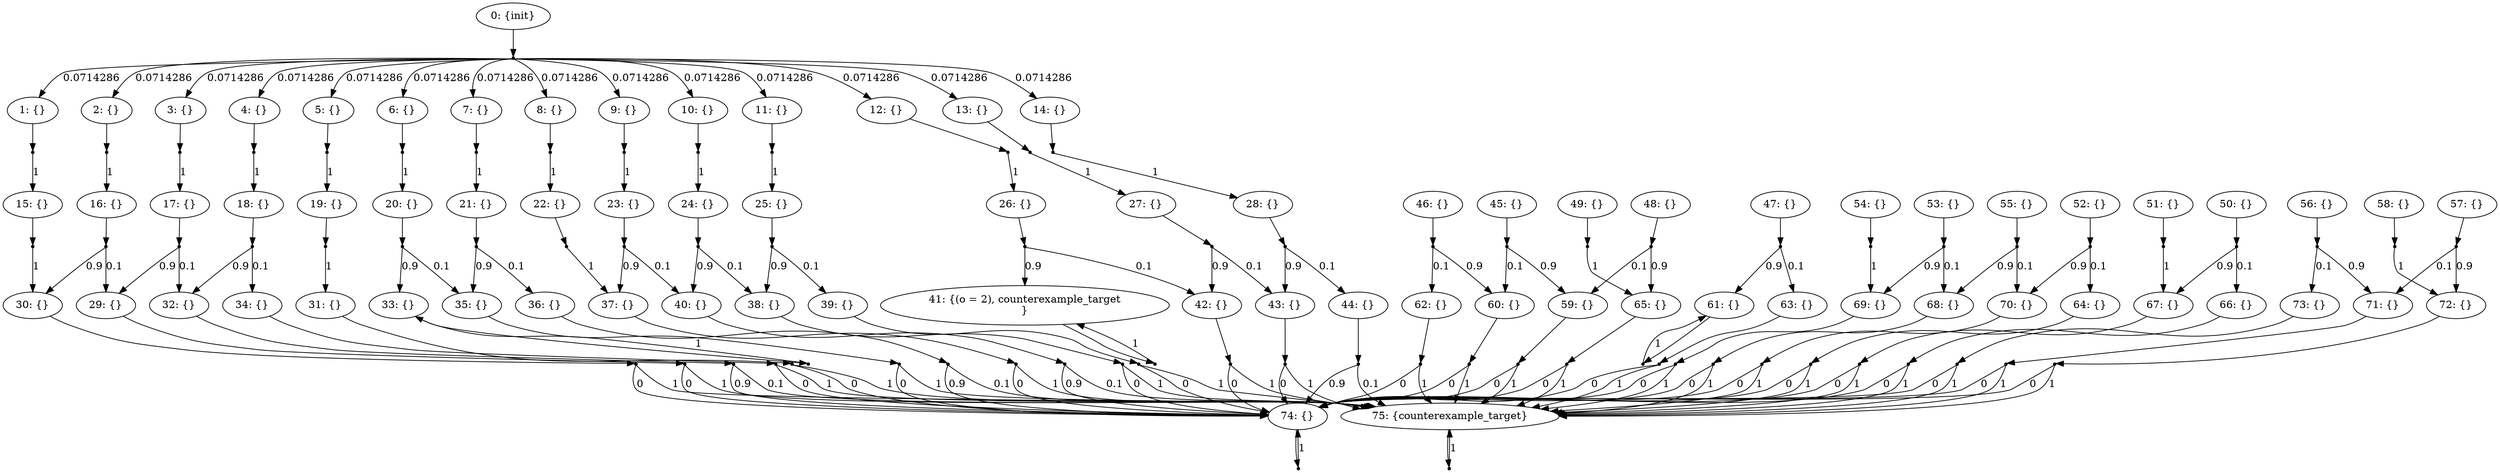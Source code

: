 digraph model {
	0 [ label = "0: {init}" ];
	1 [ label = "1: {}" ];
	2 [ label = "2: {}" ];
	3 [ label = "3: {}" ];
	4 [ label = "4: {}" ];
	5 [ label = "5: {}" ];
	6 [ label = "6: {}" ];
	7 [ label = "7: {}" ];
	8 [ label = "8: {}" ];
	9 [ label = "9: {}" ];
	10 [ label = "10: {}" ];
	11 [ label = "11: {}" ];
	12 [ label = "12: {}" ];
	13 [ label = "13: {}" ];
	14 [ label = "14: {}" ];
	15 [ label = "15: {}" ];
	16 [ label = "16: {}" ];
	17 [ label = "17: {}" ];
	18 [ label = "18: {}" ];
	19 [ label = "19: {}" ];
	20 [ label = "20: {}" ];
	21 [ label = "21: {}" ];
	22 [ label = "22: {}" ];
	23 [ label = "23: {}" ];
	24 [ label = "24: {}" ];
	25 [ label = "25: {}" ];
	26 [ label = "26: {}" ];
	27 [ label = "27: {}" ];
	28 [ label = "28: {}" ];
	29 [ label = "29: {}" ];
	30 [ label = "30: {}" ];
	31 [ label = "31: {}" ];
	32 [ label = "32: {}" ];
	33 [ label = "33: {}" ];
	34 [ label = "34: {}" ];
	35 [ label = "35: {}" ];
	36 [ label = "36: {}" ];
	37 [ label = "37: {}" ];
	38 [ label = "38: {}" ];
	39 [ label = "39: {}" ];
	40 [ label = "40: {}" ];
	41 [ label = "41: {(o = 2), counterexample_target
}" ];
	42 [ label = "42: {}" ];
	43 [ label = "43: {}" ];
	44 [ label = "44: {}" ];
	45 [ label = "45: {}" ];
	46 [ label = "46: {}" ];
	47 [ label = "47: {}" ];
	48 [ label = "48: {}" ];
	49 [ label = "49: {}" ];
	50 [ label = "50: {}" ];
	51 [ label = "51: {}" ];
	52 [ label = "52: {}" ];
	53 [ label = "53: {}" ];
	54 [ label = "54: {}" ];
	55 [ label = "55: {}" ];
	56 [ label = "56: {}" ];
	57 [ label = "57: {}" ];
	58 [ label = "58: {}" ];
	59 [ label = "59: {}" ];
	60 [ label = "60: {}" ];
	61 [ label = "61: {}" ];
	62 [ label = "62: {}" ];
	63 [ label = "63: {}" ];
	64 [ label = "64: {}" ];
	65 [ label = "65: {}" ];
	66 [ label = "66: {}" ];
	67 [ label = "67: {}" ];
	68 [ label = "68: {}" ];
	69 [ label = "69: {}" ];
	70 [ label = "70: {}" ];
	71 [ label = "71: {}" ];
	72 [ label = "72: {}" ];
	73 [ label = "73: {}" ];
	74 [ label = "74: {}" ];
	75 [ label = "75: {counterexample_target}" ];
	"0c0" [shape = "point"];
	0 -> "0c0";
	"0c0" -> 1 [ label= "0.0714286" ];
	"0c0" -> 2 [ label= "0.0714286" ];
	"0c0" -> 3 [ label= "0.0714286" ];
	"0c0" -> 4 [ label= "0.0714286" ];
	"0c0" -> 5 [ label= "0.0714286" ];
	"0c0" -> 6 [ label= "0.0714286" ];
	"0c0" -> 7 [ label= "0.0714286" ];
	"0c0" -> 8 [ label= "0.0714286" ];
	"0c0" -> 9 [ label= "0.0714286" ];
	"0c0" -> 10 [ label= "0.0714286" ];
	"0c0" -> 11 [ label= "0.0714286" ];
	"0c0" -> 12 [ label= "0.0714286" ];
	"0c0" -> 13 [ label= "0.0714286" ];
	"0c0" -> 14 [ label= "0.0714286" ];
	"1c0" [shape = "point"];
	1 -> "1c0";
	"1c0" -> 15 [ label= "1" ];
	"2c0" [shape = "point"];
	2 -> "2c0";
	"2c0" -> 16 [ label= "1" ];
	"3c0" [shape = "point"];
	3 -> "3c0";
	"3c0" -> 17 [ label= "1" ];
	"4c0" [shape = "point"];
	4 -> "4c0";
	"4c0" -> 18 [ label= "1" ];
	"5c0" [shape = "point"];
	5 -> "5c0";
	"5c0" -> 19 [ label= "1" ];
	"6c0" [shape = "point"];
	6 -> "6c0";
	"6c0" -> 20 [ label= "1" ];
	"7c0" [shape = "point"];
	7 -> "7c0";
	"7c0" -> 21 [ label= "1" ];
	"8c0" [shape = "point"];
	8 -> "8c0";
	"8c0" -> 22 [ label= "1" ];
	"9c0" [shape = "point"];
	9 -> "9c0";
	"9c0" -> 23 [ label= "1" ];
	"10c0" [shape = "point"];
	10 -> "10c0";
	"10c0" -> 24 [ label= "1" ];
	"11c0" [shape = "point"];
	11 -> "11c0";
	"11c0" -> 25 [ label= "1" ];
	"12c0" [shape = "point"];
	12 -> "12c0";
	"12c0" -> 26 [ label= "1" ];
	"13c0" [shape = "point"];
	13 -> "13c0";
	"13c0" -> 27 [ label= "1" ];
	"14c0" [shape = "point"];
	14 -> "14c0";
	"14c0" -> 28 [ label= "1" ];
	"15c0" [shape = "point"];
	15 -> "15c0";
	"15c0" -> 30 [ label= "1" ];
	"16c0" [shape = "point"];
	16 -> "16c0";
	"16c0" -> 29 [ label= "0.1" ];
	"16c0" -> 30 [ label= "0.9" ];
	"17c0" [shape = "point"];
	17 -> "17c0";
	"17c0" -> 29 [ label= "0.9" ];
	"17c0" -> 32 [ label= "0.1" ];
	"18c0" [shape = "point"];
	18 -> "18c0";
	"18c0" -> 32 [ label= "0.9" ];
	"18c0" -> 34 [ label= "0.1" ];
	"19c0" [shape = "point"];
	19 -> "19c0";
	"19c0" -> 31 [ label= "1" ];
	"20c0" [shape = "point"];
	20 -> "20c0";
	"20c0" -> 33 [ label= "0.9" ];
	"20c0" -> 35 [ label= "0.1" ];
	"21c0" [shape = "point"];
	21 -> "21c0";
	"21c0" -> 35 [ label= "0.9" ];
	"21c0" -> 36 [ label= "0.1" ];
	"22c0" [shape = "point"];
	22 -> "22c0";
	"22c0" -> 37 [ label= "1" ];
	"23c0" [shape = "point"];
	23 -> "23c0";
	"23c0" -> 37 [ label= "0.9" ];
	"23c0" -> 40 [ label= "0.1" ];
	"24c0" [shape = "point"];
	24 -> "24c0";
	"24c0" -> 38 [ label= "0.1" ];
	"24c0" -> 40 [ label= "0.9" ];
	"25c0" [shape = "point"];
	25 -> "25c0";
	"25c0" -> 38 [ label= "0.9" ];
	"25c0" -> 39 [ label= "0.1" ];
	"26c0" [shape = "point"];
	26 -> "26c0";
	"26c0" -> 41 [ label= "0.9" ];
	"26c0" -> 42 [ label= "0.1" ];
	"27c0" [shape = "point"];
	27 -> "27c0";
	"27c0" -> 42 [ label= "0.9" ];
	"27c0" -> 43 [ label= "0.1" ];
	"28c0" [shape = "point"];
	28 -> "28c0";
	"28c0" -> 43 [ label= "0.9" ];
	"28c0" -> 44 [ label= "0.1" ];
	"29c0" [shape = "point"];
	29 -> "29c0";
	"29c0" -> 74 [ label= "0" ];
	"29c0" -> 75 [ label= "1" ];
	"30c0" [shape = "point"];
	30 -> "30c0";
	"30c0" -> 74 [ label= "0" ];
	"30c0" -> 75 [ label= "1" ];
	"31c0" [shape = "point"];
	31 -> "31c0";
	"31c0" -> 74 [ label= "0" ];
	"31c0" -> 75 [ label= "1" ];
	"32c0" [shape = "point"];
	32 -> "32c0";
	"32c0" -> 74 [ label= "0.9" ];
	"32c0" -> 75 [ label= "0.1" ];
	"33c0" [shape = "point"];
	33 -> "33c0";
	"33c0" -> 33 [ label= "1" ];
	"34c0" [shape = "point"];
	34 -> "34c0";
	"34c0" -> 74 [ label= "0" ];
	"34c0" -> 75 [ label= "1" ];
	"35c0" [shape = "point"];
	35 -> "35c0";
	"35c0" -> 74 [ label= "0" ];
	"35c0" -> 75 [ label= "1" ];
	"36c0" [shape = "point"];
	36 -> "36c0";
	"36c0" -> 74 [ label= "0.9" ];
	"36c0" -> 75 [ label= "0.1" ];
	"37c0" [shape = "point"];
	37 -> "37c0";
	"37c0" -> 74 [ label= "0" ];
	"37c0" -> 75 [ label= "1" ];
	"38c0" [shape = "point"];
	38 -> "38c0";
	"38c0" -> 74 [ label= "0" ];
	"38c0" -> 75 [ label= "1" ];
	"39c0" [shape = "point"];
	39 -> "39c0";
	"39c0" -> 74 [ label= "0" ];
	"39c0" -> 75 [ label= "1" ];
	"40c0" [shape = "point"];
	40 -> "40c0";
	"40c0" -> 74 [ label= "0.9" ];
	"40c0" -> 75 [ label= "0.1" ];
	"41c0" [shape = "point"];
	41 -> "41c0";
	"41c0" -> 41 [ label= "1" ];
	"42c0" [shape = "point"];
	42 -> "42c0";
	"42c0" -> 74 [ label= "0" ];
	"42c0" -> 75 [ label= "1" ];
	"43c0" [shape = "point"];
	43 -> "43c0";
	"43c0" -> 74 [ label= "0" ];
	"43c0" -> 75 [ label= "1" ];
	"44c0" [shape = "point"];
	44 -> "44c0";
	"44c0" -> 74 [ label= "0.9" ];
	"44c0" -> 75 [ label= "0.1" ];
	"45c0" [shape = "point"];
	45 -> "45c0";
	"45c0" -> 59 [ label= "0.9" ];
	"45c0" -> 60 [ label= "0.1" ];
	"46c0" [shape = "point"];
	46 -> "46c0";
	"46c0" -> 60 [ label= "0.9" ];
	"46c0" -> 62 [ label= "0.1" ];
	"47c0" [shape = "point"];
	47 -> "47c0";
	"47c0" -> 61 [ label= "0.9" ];
	"47c0" -> 63 [ label= "0.1" ];
	"48c0" [shape = "point"];
	48 -> "48c0";
	"48c0" -> 59 [ label= "0.1" ];
	"48c0" -> 65 [ label= "0.9" ];
	"49c0" [shape = "point"];
	49 -> "49c0";
	"49c0" -> 65 [ label= "1" ];
	"50c0" [shape = "point"];
	50 -> "50c0";
	"50c0" -> 66 [ label= "0.1" ];
	"50c0" -> 67 [ label= "0.9" ];
	"51c0" [shape = "point"];
	51 -> "51c0";
	"51c0" -> 67 [ label= "1" ];
	"52c0" [shape = "point"];
	52 -> "52c0";
	"52c0" -> 64 [ label= "0.1" ];
	"52c0" -> 70 [ label= "0.9" ];
	"53c0" [shape = "point"];
	53 -> "53c0";
	"53c0" -> 68 [ label= "0.1" ];
	"53c0" -> 69 [ label= "0.9" ];
	"54c0" [shape = "point"];
	54 -> "54c0";
	"54c0" -> 69 [ label= "1" ];
	"55c0" [shape = "point"];
	55 -> "55c0";
	"55c0" -> 68 [ label= "0.9" ];
	"55c0" -> 70 [ label= "0.1" ];
	"56c0" [shape = "point"];
	56 -> "56c0";
	"56c0" -> 71 [ label= "0.9" ];
	"56c0" -> 73 [ label= "0.1" ];
	"57c0" [shape = "point"];
	57 -> "57c0";
	"57c0" -> 71 [ label= "0.1" ];
	"57c0" -> 72 [ label= "0.9" ];
	"58c0" [shape = "point"];
	58 -> "58c0";
	"58c0" -> 72 [ label= "1" ];
	"59c0" [shape = "point"];
	59 -> "59c0";
	"59c0" -> 74 [ label= "0" ];
	"59c0" -> 75 [ label= "1" ];
	"60c0" [shape = "point"];
	60 -> "60c0";
	"60c0" -> 74 [ label= "0" ];
	"60c0" -> 75 [ label= "1" ];
	"61c0" [shape = "point"];
	61 -> "61c0";
	"61c0" -> 61 [ label= "1" ];
	"62c0" [shape = "point"];
	62 -> "62c0";
	"62c0" -> 74 [ label= "0" ];
	"62c0" -> 75 [ label= "1" ];
	"63c0" [shape = "point"];
	63 -> "63c0";
	"63c0" -> 74 [ label= "0" ];
	"63c0" -> 75 [ label= "1" ];
	"64c0" [shape = "point"];
	64 -> "64c0";
	"64c0" -> 74 [ label= "0" ];
	"64c0" -> 75 [ label= "1" ];
	"65c0" [shape = "point"];
	65 -> "65c0";
	"65c0" -> 74 [ label= "0" ];
	"65c0" -> 75 [ label= "1" ];
	"66c0" [shape = "point"];
	66 -> "66c0";
	"66c0" -> 74 [ label= "0" ];
	"66c0" -> 75 [ label= "1" ];
	"67c0" [shape = "point"];
	67 -> "67c0";
	"67c0" -> 74 [ label= "0" ];
	"67c0" -> 75 [ label= "1" ];
	"68c0" [shape = "point"];
	68 -> "68c0";
	"68c0" -> 74 [ label= "0" ];
	"68c0" -> 75 [ label= "1" ];
	"69c0" [shape = "point"];
	69 -> "69c0";
	"69c0" -> 74 [ label= "0" ];
	"69c0" -> 75 [ label= "1" ];
	"70c0" [shape = "point"];
	70 -> "70c0";
	"70c0" -> 74 [ label= "0" ];
	"70c0" -> 75 [ label= "1" ];
	"71c0" [shape = "point"];
	71 -> "71c0";
	"71c0" -> 74 [ label= "0" ];
	"71c0" -> 75 [ label= "1" ];
	"72c0" [shape = "point"];
	72 -> "72c0";
	"72c0" -> 74 [ label= "0" ];
	"72c0" -> 75 [ label= "1" ];
	"73c0" [shape = "point"];
	73 -> "73c0";
	"73c0" -> 74 [ label= "0" ];
	"73c0" -> 75 [ label= "1" ];
	"74c0" [shape = "point"];
	74 -> "74c0";
	"74c0" -> 74 [ label= "1" ];
	"75c0" [shape = "point"];
	75 -> "75c0";
	"75c0" -> 75 [ label= "1" ];
}
